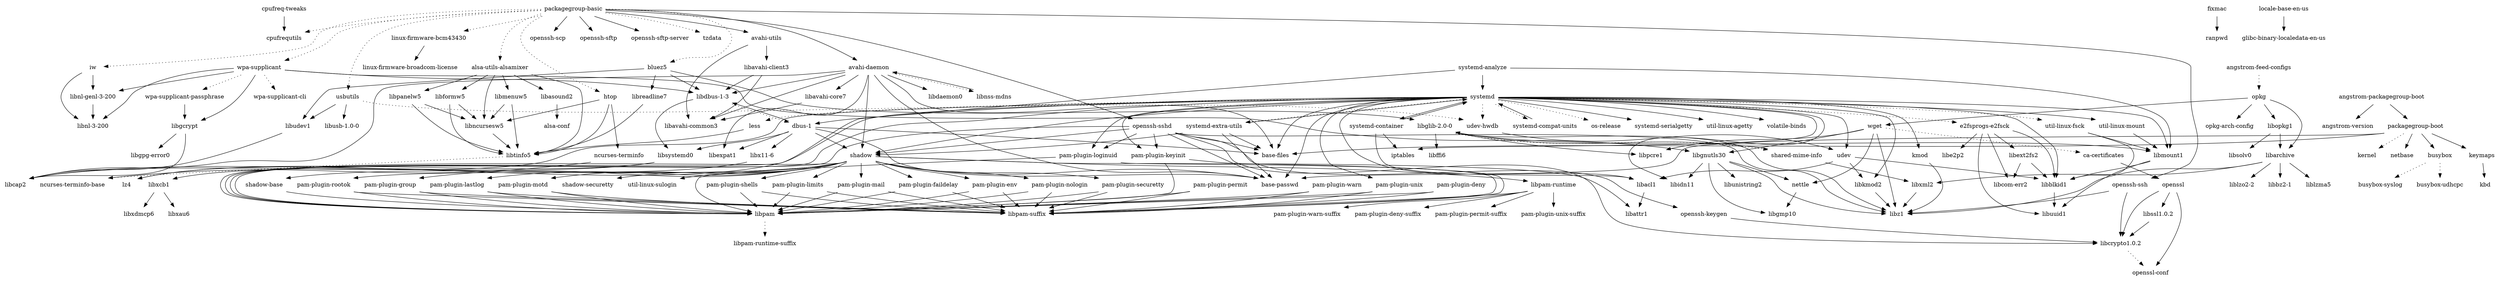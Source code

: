 digraph depends {
    node [shape=plaintext]
"alsa-utils-alsamixer" -> "libasound2"
"alsa-utils-alsamixer" -> "libformw5"
"alsa-utils-alsamixer" -> "libmenuw5"
"alsa-utils-alsamixer" -> "libncursesw5"
"alsa-utils-alsamixer" -> "libpanelw5"
"alsa-utils-alsamixer" -> "libtinfo5"
"angstrom-feed-configs" -> "opkg" [style=dotted]
"angstrom-packagegroup-boot" -> "angstrom-version"
"angstrom-packagegroup-boot" -> "packagegroup-boot"
"avahi-daemon" -> "base-files"
"avahi-daemon" -> "base-passwd"
"avahi-daemon" -> "libavahi-common3"
"avahi-daemon" -> "libavahi-core7"
"avahi-daemon" -> "libcap2"
"avahi-daemon" -> "libdaemon0"
"avahi-daemon" -> "libdbus-1-3"
"avahi-daemon" -> "libexpat1"
"avahi-daemon" -> "libnss-mdns" [style=dotted]
"avahi-daemon" -> "shadow"
"avahi-utils" -> "libavahi-client3"
"avahi-utils" -> "libavahi-common3"
"bluez5" -> "libdbus-1-3"
"bluez5" -> "libglib-2.0-0"
"bluez5" -> "libreadline7"
"bluez5" -> "libudev1"
"busybox" -> "busybox-syslog" [style=dotted]
"busybox" -> "busybox-udhcpc" [style=dotted]
"ca-certificates" -> "openssl"
"cpufreq-tweaks" -> "cpufrequtils"
"dbus-1" -> "base-files"
"dbus-1" -> "base-passwd"
"dbus-1" -> "libdbus-1-3"
"dbus-1" -> "libexpat1"
"dbus-1" -> "libsystemd0"
"dbus-1" -> "libx11-6"
"dbus-1" -> "shadow"
"e2fsprogs-e2fsck" -> "libblkid1"
"e2fsprogs-e2fsck" -> "libcom-err2"
"e2fsprogs-e2fsck" -> "libe2p2"
"e2fsprogs-e2fsck" -> "libext2fs2"
"e2fsprogs-e2fsck" -> "libuuid1"
"fixmac" -> "ranpwd"
"htop" -> "libncursesw5"
"htop" -> "libtinfo5"
"htop" -> "ncurses-terminfo"
"iw" -> "libnl-3-200"
"iw" -> "libnl-genl-3-200"
"keymaps" -> "kbd"
"kmod" -> "libz1"
"less" -> "libtinfo5"
"libacl1" -> "libattr1"
"libarchive" -> "libbz2-1"
"libarchive" -> "liblzma5"
"libarchive" -> "liblzo2-2"
"libarchive" -> "libxml2"
"libarchive" -> "libz1"
"libasound2" -> "alsa-conf"
"libavahi-client3" -> "libavahi-common3"
"libavahi-client3" -> "libdbus-1-3"
"libavahi-core7" -> "libavahi-common3"
"libblkid1" -> "libuuid1"
"libcrypto1.0.2" -> "openssl-conf" [style=dotted]
"libdbus-1-3" -> "dbus-1" [style=dotted]
"libdbus-1-3" -> "libsystemd0"
"libext2fs2" -> "libblkid1"
"libext2fs2" -> "libcom-err2"
"libformw5" -> "libncursesw5"
"libformw5" -> "libtinfo5"
"libgcrypt" -> "libcap2"
"libgcrypt" -> "libgpg-error0"
"libglib-2.0-0" -> "libffi6"
"libglib-2.0-0" -> "libmount1"
"libglib-2.0-0" -> "libpcre1"
"libglib-2.0-0" -> "libz1"
"libglib-2.0-0" -> "shared-mime-info" [style=dotted]
"libgnutls30" -> "libgmp10"
"libgnutls30" -> "libidn11"
"libgnutls30" -> "libunistring2"
"libgnutls30" -> "libz1"
"libgnutls30" -> "nettle"
"libkmod2" -> "libz1"
"libmenuw5" -> "libncursesw5"
"libmenuw5" -> "libtinfo5"
"libmount1" -> "libblkid1"
"libmount1" -> "libuuid1"
"libncursesw5" -> "libtinfo5"
"libnl-genl-3-200" -> "libnl-3-200"
"libnss-mdns" -> "avahi-daemon"
"libopkg1" -> "libarchive"
"libopkg1" -> "libsolv0"
"libpam" -> "libpam-runtime-suffix" [style=dotted]
"libpam-runtime" -> "libpam-suffix"
"libpam-runtime" -> "pam-plugin-deny-suffix"
"libpam-runtime" -> "pam-plugin-permit-suffix"
"libpam-runtime" -> "pam-plugin-unix-suffix"
"libpam-runtime" -> "pam-plugin-warn-suffix"
"libpanelw5" -> "libncursesw5"
"libpanelw5" -> "libtinfo5"
"libreadline7" -> "libtinfo5"
"libssl1.0.2" -> "libcrypto1.0.2"
"libsystemd0" -> "libcap2"
"libsystemd0" -> "lz4"
"libtinfo5" -> "ncurses-terminfo-base" [style=dotted]
"libudev1" -> "libcap2"
"libx11-6" -> "libxcb1"
"libxcb1" -> "libxau6"
"libxcb1" -> "libxdmcp6"
"libxml2" -> "libz1"
"linux-firmware-bcm43430" -> "linux-firmware-broadcom-license"
"locale-base-en-us" -> "glibc-binary-localedata-en-us"
"ncurses-terminfo" -> "ncurses-terminfo-base"
"nettle" -> "libgmp10"
"openssh-keygen" -> "libcrypto1.0.2"
"openssh-sshd" -> "base-files"
"openssh-sshd" -> "base-passwd"
"openssh-sshd" -> "libcrypto1.0.2"
"openssh-sshd" -> "libpam"
"openssh-sshd" -> "libz1"
"openssh-sshd" -> "openssh-keygen"
"openssh-sshd" -> "pam-plugin-keyinit"
"openssh-sshd" -> "pam-plugin-loginuid"
"openssh-sshd" -> "shadow"
"openssh-ssh" -> "libcrypto1.0.2"
"openssh-ssh" -> "libz1"
"openssl" -> "libcrypto1.0.2"
"openssl" -> "libssl1.0.2"
"openssl" -> "openssl-conf"
"opkg" -> "libarchive"
"opkg" -> "libopkg1"
"opkg" -> "opkg-arch-config"
"opkg" -> "wget"
"packagegroup-basic" -> "alsa-utils-alsamixer" [style=dotted]
"packagegroup-basic" -> "avahi-daemon"
"packagegroup-basic" -> "avahi-utils"
"packagegroup-basic" -> "bluez5" [style=dotted]
"packagegroup-basic" -> "cpufrequtils" [style=dotted]
"packagegroup-basic" -> "htop" [style=dotted]
"packagegroup-basic" -> "iw" [style=dotted]
"packagegroup-basic" -> "linux-firmware-bcm43430" [style=dotted]
"packagegroup-basic" -> "openssh-scp"
"packagegroup-basic" -> "openssh-sftp"
"packagegroup-basic" -> "openssh-sftp-server"
"packagegroup-basic" -> "openssh-ssh"
"packagegroup-basic" -> "openssh-sshd"
"packagegroup-basic" -> "tzdata" [style=dotted]
"packagegroup-basic" -> "usbutils" [style=dotted]
"packagegroup-basic" -> "wpa-supplicant" [style=dotted]
"packagegroup-boot" -> "base-files"
"packagegroup-boot" -> "base-passwd"
"packagegroup-boot" -> "busybox"
"packagegroup-boot" -> "kernel" [style=dotted]
"packagegroup-boot" -> "keymaps"
"packagegroup-boot" -> "netbase"
"pam-plugin-deny" -> "libpam"
"pam-plugin-deny" -> "libpam-suffix"
"pam-plugin-env" -> "libpam"
"pam-plugin-env" -> "libpam-suffix"
"pam-plugin-faildelay" -> "libpam"
"pam-plugin-faildelay" -> "libpam-suffix"
"pam-plugin-group" -> "libpam"
"pam-plugin-group" -> "libpam-suffix"
"pam-plugin-keyinit" -> "libpam"
"pam-plugin-keyinit" -> "libpam-suffix"
"pam-plugin-lastlog" -> "libpam"
"pam-plugin-lastlog" -> "libpam-suffix"
"pam-plugin-limits" -> "libpam"
"pam-plugin-limits" -> "libpam-suffix"
"pam-plugin-loginuid" -> "libpam"
"pam-plugin-loginuid" -> "libpam-suffix"
"pam-plugin-mail" -> "libpam"
"pam-plugin-mail" -> "libpam-suffix"
"pam-plugin-motd" -> "libpam"
"pam-plugin-motd" -> "libpam-suffix"
"pam-plugin-nologin" -> "libpam"
"pam-plugin-nologin" -> "libpam-suffix"
"pam-plugin-permit" -> "libpam"
"pam-plugin-permit" -> "libpam-suffix"
"pam-plugin-rootok" -> "libpam"
"pam-plugin-rootok" -> "libpam-suffix"
"pam-plugin-securetty" -> "libpam"
"pam-plugin-securetty" -> "libpam-suffix"
"pam-plugin-shells" -> "libpam"
"pam-plugin-shells" -> "libpam-suffix"
"pam-plugin-unix" -> "libpam"
"pam-plugin-unix" -> "libpam-suffix"
"pam-plugin-warn" -> "libpam"
"pam-plugin-warn" -> "libpam-suffix"
"shadow-base" -> "libpam"
"shadow" -> "base-passwd"
"shadow" -> "libattr1"
"shadow" -> "libpam"
"shadow" -> "libpam-runtime"
"shadow" -> "pam-plugin-env"
"shadow" -> "pam-plugin-faildelay"
"shadow" -> "pam-plugin-group"
"shadow" -> "pam-plugin-lastlog"
"shadow" -> "pam-plugin-limits"
"shadow" -> "pam-plugin-mail"
"shadow" -> "pam-plugin-motd"
"shadow" -> "pam-plugin-nologin"
"shadow" -> "pam-plugin-rootok"
"shadow" -> "pam-plugin-securetty"
"shadow" -> "pam-plugin-shells"
"shadow" -> "shadow-base"
"shadow" -> "shadow-securetty"
"shadow" -> "util-linux-sulogin"
"shared-mime-info" -> "libglib-2.0-0"
"shared-mime-info" -> "libxml2"
"systemd-analyze" -> "libmount1"
"systemd-analyze" -> "libpam"
"systemd-analyze" -> "systemd"
"systemd" -> "base-files"
"systemd" -> "base-passwd"
"systemd-compat-units" -> "systemd"
"systemd-container" -> "iptables"
"systemd-container" -> "libacl1"
"systemd-container" -> "systemd"
"systemd" -> "dbus-1"
"systemd" -> "e2fsprogs-e2fsck" [style=dotted]
"systemd-extra-utils" -> "base-files"
"systemd-extra-utils" -> "base-passwd"
"systemd-extra-utils" -> "shadow"
"systemd-extra-utils" -> "systemd"
"systemd" -> "iptables"
"systemd" -> "kmod"
"systemd" -> "less" [style=dotted]
"systemd" -> "libacl1"
"systemd" -> "libblkid1"
"systemd" -> "libcap2"
"systemd" -> "libidn11"
"systemd" -> "libkmod2"
"systemd" -> "libmount1"
"systemd" -> "libpam"
"systemd" -> "lz4"
"systemd" -> "os-release" [style=dotted]
"systemd" -> "pam-plugin-keyinit"
"systemd" -> "pam-plugin-loginuid"
"systemd" -> "pam-plugin-unix"
"systemd" -> "shadow"
"systemd" -> "systemd-compat-units" [style=dotted]
"systemd" -> "systemd-container"
"systemd" -> "systemd-extra-utils" [style=dotted]
"systemd" -> "systemd-serialgetty"
"systemd" -> "udev"
"systemd" -> "udev-hwdb" [style=dotted]
"systemd" -> "util-linux-agetty"
"systemd" -> "util-linux-fsck" [style=dotted]
"systemd" -> "util-linux-mount"
"systemd" -> "volatile-binds"
"udev-hwdb" -> "udev"
"udev" -> "libacl1"
"udev" -> "libblkid1"
"udev" -> "libkmod2"
"usbutils" -> "libudev1"
"usbutils" -> "libusb-1.0-0"
"usbutils" -> "udev-hwdb" [style=dotted]
"util-linux-fsck" -> "libblkid1"
"util-linux-fsck" -> "libmount1"
"util-linux-mount" -> "libmount1"
"wget" -> "ca-certificates" [style=dotted]
"wget" -> "libgnutls30"
"wget" -> "libpcre1"
"wget" -> "libz1"
"wget" -> "nettle"
"wpa-supplicant" -> "libdbus-1-3"
"wpa-supplicant" -> "libgcrypt"
"wpa-supplicant" -> "libgnutls30"
"wpa-supplicant" -> "libnl-3-200"
"wpa-supplicant" -> "libnl-genl-3-200"
"wpa-supplicant-passphrase" -> "libgcrypt"
"wpa-supplicant" -> "wpa-supplicant-cli" [style=dotted]
"wpa-supplicant" -> "wpa-supplicant-passphrase" [style=dotted]
}
